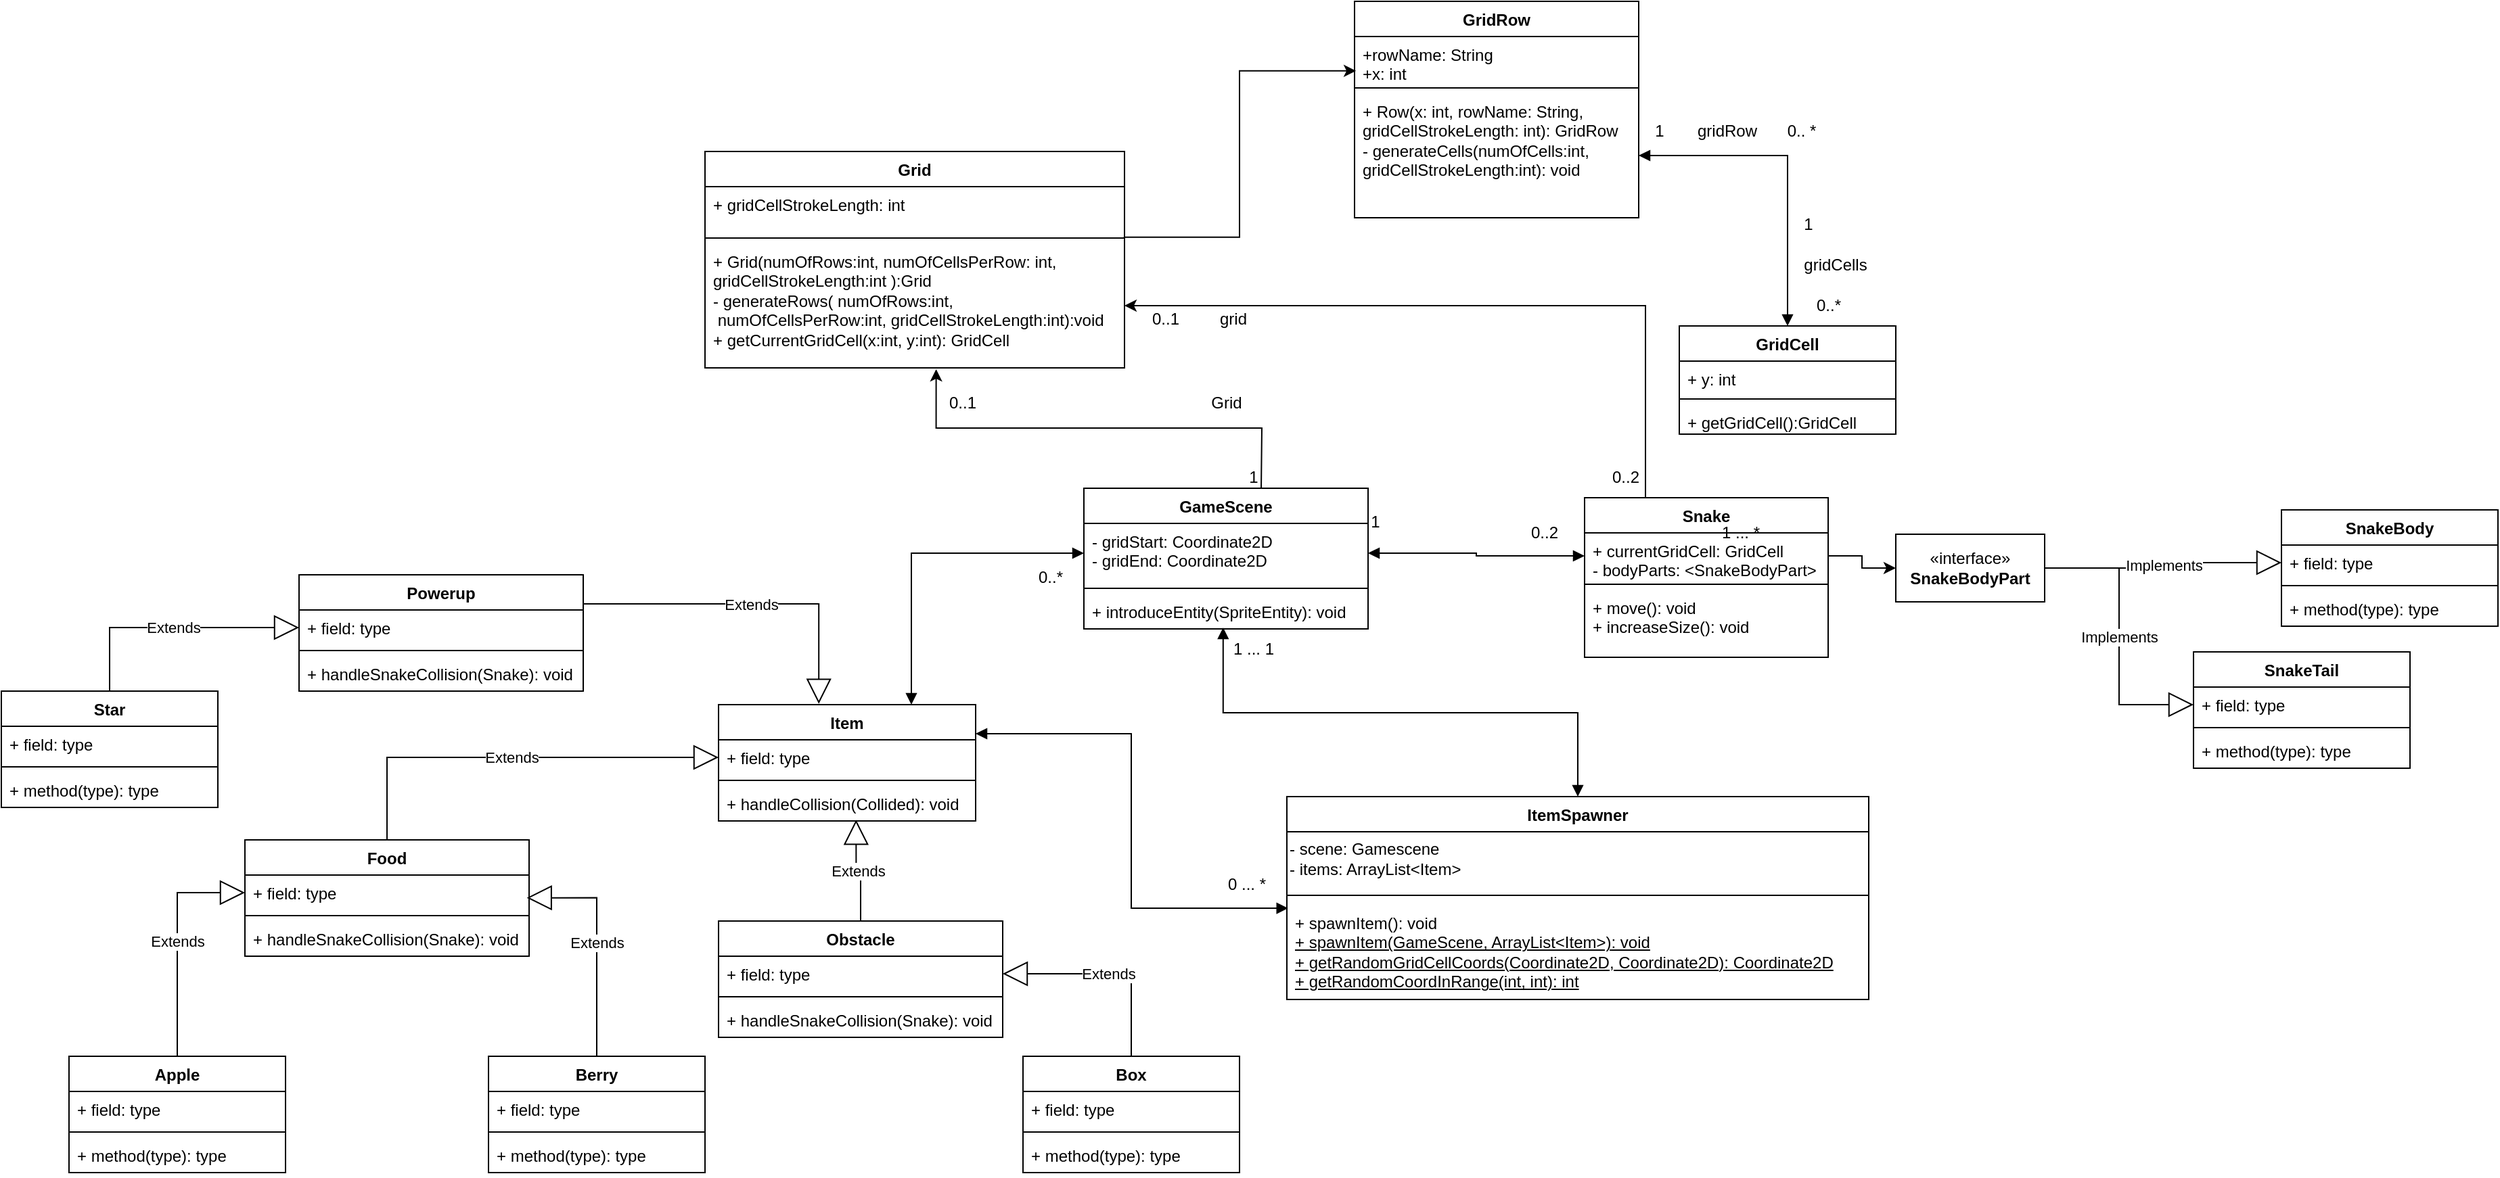 <mxfile version="21.6.8" type="device">
  <diagram name="Page-1" id="MCF7dSbkrIIll1OqpHnx">
    <mxGraphModel dx="2445" dy="1918" grid="1" gridSize="10" guides="1" tooltips="1" connect="1" arrows="1" fold="1" page="1" pageScale="1" pageWidth="850" pageHeight="1100" math="0" shadow="0">
      <root>
        <mxCell id="0" />
        <mxCell id="1" parent="0" />
        <mxCell id="9PEjHqLA53AQj2_8Kmjp-25" style="edgeStyle=orthogonalEdgeStyle;rounded=0;orthogonalLoop=1;jettySize=auto;html=1;exitX=0.25;exitY=0;exitDx=0;exitDy=0;entryX=1;entryY=0.5;entryDx=0;entryDy=0;" parent="1" source="qGIvIKASs_bQKBdTB44B-2" target="9PEjHqLA53AQj2_8Kmjp-12" edge="1">
          <mxGeometry relative="1" as="geometry">
            <mxPoint x="620" y="-60" as="targetPoint" />
          </mxGeometry>
        </mxCell>
        <mxCell id="qGIvIKASs_bQKBdTB44B-2" value="Snake" style="swimlane;fontStyle=1;align=center;verticalAlign=top;childLayout=stackLayout;horizontal=1;startSize=26;horizontalStack=0;resizeParent=1;resizeParentMax=0;resizeLast=0;collapsible=1;marginBottom=0;whiteSpace=wrap;html=1;" parent="1" vertex="1">
          <mxGeometry x="760" y="37" width="180" height="118" as="geometry" />
        </mxCell>
        <mxCell id="qGIvIKASs_bQKBdTB44B-3" value="+ currentGridCell: GridCell&lt;br&gt;- bodyParts: &amp;lt;SnakeBodyPart&amp;gt;" style="text;strokeColor=none;fillColor=none;align=left;verticalAlign=top;spacingLeft=4;spacingRight=4;overflow=hidden;rotatable=0;points=[[0,0.5],[1,0.5]];portConstraint=eastwest;whiteSpace=wrap;html=1;" parent="qGIvIKASs_bQKBdTB44B-2" vertex="1">
          <mxGeometry y="26" width="180" height="34" as="geometry" />
        </mxCell>
        <mxCell id="qGIvIKASs_bQKBdTB44B-4" value="" style="line;strokeWidth=1;fillColor=none;align=left;verticalAlign=middle;spacingTop=-1;spacingLeft=3;spacingRight=3;rotatable=0;labelPosition=right;points=[];portConstraint=eastwest;strokeColor=inherit;" parent="qGIvIKASs_bQKBdTB44B-2" vertex="1">
          <mxGeometry y="60" width="180" height="8" as="geometry" />
        </mxCell>
        <mxCell id="qGIvIKASs_bQKBdTB44B-5" value="+ move(): void&lt;div&gt;+ increaseSize(): void&lt;/div&gt;" style="text;strokeColor=none;fillColor=none;align=left;verticalAlign=top;spacingLeft=4;spacingRight=4;overflow=hidden;rotatable=0;points=[[0,0.5],[1,0.5]];portConstraint=eastwest;whiteSpace=wrap;html=1;" parent="qGIvIKASs_bQKBdTB44B-2" vertex="1">
          <mxGeometry y="68" width="180" height="50" as="geometry" />
        </mxCell>
        <mxCell id="qGIvIKASs_bQKBdTB44B-6" value="Item" style="swimlane;fontStyle=1;align=center;verticalAlign=top;childLayout=stackLayout;horizontal=1;startSize=26;horizontalStack=0;resizeParent=1;resizeParentMax=0;resizeLast=0;collapsible=1;marginBottom=0;whiteSpace=wrap;html=1;" parent="1" vertex="1">
          <mxGeometry x="120" y="190" width="190" height="86" as="geometry" />
        </mxCell>
        <mxCell id="qGIvIKASs_bQKBdTB44B-7" value="+ field: type" style="text;strokeColor=none;fillColor=none;align=left;verticalAlign=top;spacingLeft=4;spacingRight=4;overflow=hidden;rotatable=0;points=[[0,0.5],[1,0.5]];portConstraint=eastwest;whiteSpace=wrap;html=1;" parent="qGIvIKASs_bQKBdTB44B-6" vertex="1">
          <mxGeometry y="26" width="190" height="26" as="geometry" />
        </mxCell>
        <mxCell id="qGIvIKASs_bQKBdTB44B-8" value="" style="line;strokeWidth=1;fillColor=none;align=left;verticalAlign=middle;spacingTop=-1;spacingLeft=3;spacingRight=3;rotatable=0;labelPosition=right;points=[];portConstraint=eastwest;strokeColor=inherit;" parent="qGIvIKASs_bQKBdTB44B-6" vertex="1">
          <mxGeometry y="52" width="190" height="8" as="geometry" />
        </mxCell>
        <mxCell id="qGIvIKASs_bQKBdTB44B-9" value="+ handleCollision(Collided): void" style="text;strokeColor=none;fillColor=none;align=left;verticalAlign=top;spacingLeft=4;spacingRight=4;overflow=hidden;rotatable=0;points=[[0,0.5],[1,0.5]];portConstraint=eastwest;whiteSpace=wrap;html=1;" parent="qGIvIKASs_bQKBdTB44B-6" vertex="1">
          <mxGeometry y="60" width="190" height="26" as="geometry" />
        </mxCell>
        <mxCell id="qGIvIKASs_bQKBdTB44B-15" value="Food" style="swimlane;fontStyle=1;align=center;verticalAlign=top;childLayout=stackLayout;horizontal=1;startSize=26;horizontalStack=0;resizeParent=1;resizeParentMax=0;resizeLast=0;collapsible=1;marginBottom=0;whiteSpace=wrap;html=1;" parent="1" vertex="1">
          <mxGeometry x="-230" y="290" width="210" height="86" as="geometry" />
        </mxCell>
        <mxCell id="qGIvIKASs_bQKBdTB44B-16" value="+ field: type" style="text;strokeColor=none;fillColor=none;align=left;verticalAlign=top;spacingLeft=4;spacingRight=4;overflow=hidden;rotatable=0;points=[[0,0.5],[1,0.5]];portConstraint=eastwest;whiteSpace=wrap;html=1;" parent="qGIvIKASs_bQKBdTB44B-15" vertex="1">
          <mxGeometry y="26" width="210" height="26" as="geometry" />
        </mxCell>
        <mxCell id="qGIvIKASs_bQKBdTB44B-17" value="" style="line;strokeWidth=1;fillColor=none;align=left;verticalAlign=middle;spacingTop=-1;spacingLeft=3;spacingRight=3;rotatable=0;labelPosition=right;points=[];portConstraint=eastwest;strokeColor=inherit;" parent="qGIvIKASs_bQKBdTB44B-15" vertex="1">
          <mxGeometry y="52" width="210" height="8" as="geometry" />
        </mxCell>
        <mxCell id="qGIvIKASs_bQKBdTB44B-18" value="+ handleSnakeCollision(Snake): void" style="text;strokeColor=none;fillColor=none;align=left;verticalAlign=top;spacingLeft=4;spacingRight=4;overflow=hidden;rotatable=0;points=[[0,0.5],[1,0.5]];portConstraint=eastwest;whiteSpace=wrap;html=1;" parent="qGIvIKASs_bQKBdTB44B-15" vertex="1">
          <mxGeometry y="60" width="210" height="26" as="geometry" />
        </mxCell>
        <mxCell id="qGIvIKASs_bQKBdTB44B-19" value="Obstacle" style="swimlane;fontStyle=1;align=center;verticalAlign=top;childLayout=stackLayout;horizontal=1;startSize=26;horizontalStack=0;resizeParent=1;resizeParentMax=0;resizeLast=0;collapsible=1;marginBottom=0;whiteSpace=wrap;html=1;" parent="1" vertex="1">
          <mxGeometry x="120" y="350" width="210" height="86" as="geometry" />
        </mxCell>
        <mxCell id="qGIvIKASs_bQKBdTB44B-20" value="+ field: type" style="text;strokeColor=none;fillColor=none;align=left;verticalAlign=top;spacingLeft=4;spacingRight=4;overflow=hidden;rotatable=0;points=[[0,0.5],[1,0.5]];portConstraint=eastwest;whiteSpace=wrap;html=1;" parent="qGIvIKASs_bQKBdTB44B-19" vertex="1">
          <mxGeometry y="26" width="210" height="26" as="geometry" />
        </mxCell>
        <mxCell id="qGIvIKASs_bQKBdTB44B-21" value="" style="line;strokeWidth=1;fillColor=none;align=left;verticalAlign=middle;spacingTop=-1;spacingLeft=3;spacingRight=3;rotatable=0;labelPosition=right;points=[];portConstraint=eastwest;strokeColor=inherit;" parent="qGIvIKASs_bQKBdTB44B-19" vertex="1">
          <mxGeometry y="52" width="210" height="8" as="geometry" />
        </mxCell>
        <mxCell id="qGIvIKASs_bQKBdTB44B-22" value="+ handleSnakeCollision(Snake): void" style="text;strokeColor=none;fillColor=none;align=left;verticalAlign=top;spacingLeft=4;spacingRight=4;overflow=hidden;rotatable=0;points=[[0,0.5],[1,0.5]];portConstraint=eastwest;whiteSpace=wrap;html=1;" parent="qGIvIKASs_bQKBdTB44B-19" vertex="1">
          <mxGeometry y="60" width="210" height="26" as="geometry" />
        </mxCell>
        <mxCell id="qGIvIKASs_bQKBdTB44B-23" value="Extends" style="endArrow=block;endSize=16;endFill=0;html=1;rounded=0;entryX=0;entryY=0.5;entryDx=0;entryDy=0;exitX=0.5;exitY=0;exitDx=0;exitDy=0;edgeStyle=orthogonalEdgeStyle;" parent="1" source="qGIvIKASs_bQKBdTB44B-15" target="qGIvIKASs_bQKBdTB44B-7" edge="1">
          <mxGeometry width="160" relative="1" as="geometry">
            <mxPoint x="420" y="250" as="sourcePoint" />
            <mxPoint x="260" y="250" as="targetPoint" />
          </mxGeometry>
        </mxCell>
        <mxCell id="qGIvIKASs_bQKBdTB44B-24" value="Extends" style="endArrow=block;endSize=16;endFill=0;html=1;rounded=0;entryX=0.535;entryY=0.968;entryDx=0;entryDy=0;exitX=0.5;exitY=0;exitDx=0;exitDy=0;edgeStyle=orthogonalEdgeStyle;entryPerimeter=0;" parent="1" source="qGIvIKASs_bQKBdTB44B-19" target="qGIvIKASs_bQKBdTB44B-9" edge="1">
          <mxGeometry width="160" relative="1" as="geometry">
            <mxPoint x="140" y="266" as="sourcePoint" />
            <mxPoint x="200" y="189" as="targetPoint" />
          </mxGeometry>
        </mxCell>
        <mxCell id="qGIvIKASs_bQKBdTB44B-25" value="Apple" style="swimlane;fontStyle=1;align=center;verticalAlign=top;childLayout=stackLayout;horizontal=1;startSize=26;horizontalStack=0;resizeParent=1;resizeParentMax=0;resizeLast=0;collapsible=1;marginBottom=0;whiteSpace=wrap;html=1;" parent="1" vertex="1">
          <mxGeometry x="-360" y="450" width="160" height="86" as="geometry" />
        </mxCell>
        <mxCell id="qGIvIKASs_bQKBdTB44B-26" value="+ field: type" style="text;strokeColor=none;fillColor=none;align=left;verticalAlign=top;spacingLeft=4;spacingRight=4;overflow=hidden;rotatable=0;points=[[0,0.5],[1,0.5]];portConstraint=eastwest;whiteSpace=wrap;html=1;" parent="qGIvIKASs_bQKBdTB44B-25" vertex="1">
          <mxGeometry y="26" width="160" height="26" as="geometry" />
        </mxCell>
        <mxCell id="qGIvIKASs_bQKBdTB44B-27" value="" style="line;strokeWidth=1;fillColor=none;align=left;verticalAlign=middle;spacingTop=-1;spacingLeft=3;spacingRight=3;rotatable=0;labelPosition=right;points=[];portConstraint=eastwest;strokeColor=inherit;" parent="qGIvIKASs_bQKBdTB44B-25" vertex="1">
          <mxGeometry y="52" width="160" height="8" as="geometry" />
        </mxCell>
        <mxCell id="qGIvIKASs_bQKBdTB44B-28" value="+ method(type): type" style="text;strokeColor=none;fillColor=none;align=left;verticalAlign=top;spacingLeft=4;spacingRight=4;overflow=hidden;rotatable=0;points=[[0,0.5],[1,0.5]];portConstraint=eastwest;whiteSpace=wrap;html=1;" parent="qGIvIKASs_bQKBdTB44B-25" vertex="1">
          <mxGeometry y="60" width="160" height="26" as="geometry" />
        </mxCell>
        <mxCell id="qGIvIKASs_bQKBdTB44B-29" value="Berry" style="swimlane;fontStyle=1;align=center;verticalAlign=top;childLayout=stackLayout;horizontal=1;startSize=26;horizontalStack=0;resizeParent=1;resizeParentMax=0;resizeLast=0;collapsible=1;marginBottom=0;whiteSpace=wrap;html=1;" parent="1" vertex="1">
          <mxGeometry x="-50" y="450" width="160" height="86" as="geometry" />
        </mxCell>
        <mxCell id="qGIvIKASs_bQKBdTB44B-30" value="+ field: type" style="text;strokeColor=none;fillColor=none;align=left;verticalAlign=top;spacingLeft=4;spacingRight=4;overflow=hidden;rotatable=0;points=[[0,0.5],[1,0.5]];portConstraint=eastwest;whiteSpace=wrap;html=1;" parent="qGIvIKASs_bQKBdTB44B-29" vertex="1">
          <mxGeometry y="26" width="160" height="26" as="geometry" />
        </mxCell>
        <mxCell id="qGIvIKASs_bQKBdTB44B-31" value="" style="line;strokeWidth=1;fillColor=none;align=left;verticalAlign=middle;spacingTop=-1;spacingLeft=3;spacingRight=3;rotatable=0;labelPosition=right;points=[];portConstraint=eastwest;strokeColor=inherit;" parent="qGIvIKASs_bQKBdTB44B-29" vertex="1">
          <mxGeometry y="52" width="160" height="8" as="geometry" />
        </mxCell>
        <mxCell id="qGIvIKASs_bQKBdTB44B-32" value="+ method(type): type" style="text;strokeColor=none;fillColor=none;align=left;verticalAlign=top;spacingLeft=4;spacingRight=4;overflow=hidden;rotatable=0;points=[[0,0.5],[1,0.5]];portConstraint=eastwest;whiteSpace=wrap;html=1;" parent="qGIvIKASs_bQKBdTB44B-29" vertex="1">
          <mxGeometry y="60" width="160" height="26" as="geometry" />
        </mxCell>
        <mxCell id="qGIvIKASs_bQKBdTB44B-33" value="Extends" style="endArrow=block;endSize=16;endFill=0;html=1;rounded=0;entryX=0;entryY=0.5;entryDx=0;entryDy=0;exitX=0.5;exitY=0;exitDx=0;exitDy=0;edgeStyle=orthogonalEdgeStyle;" parent="1" source="qGIvIKASs_bQKBdTB44B-25" target="qGIvIKASs_bQKBdTB44B-16" edge="1">
          <mxGeometry width="160" relative="1" as="geometry">
            <mxPoint x="50" y="290" as="sourcePoint" />
            <mxPoint x="110" y="199" as="targetPoint" />
          </mxGeometry>
        </mxCell>
        <mxCell id="qGIvIKASs_bQKBdTB44B-34" value="Extends" style="endArrow=block;endSize=16;endFill=0;html=1;rounded=0;exitX=0.5;exitY=0;exitDx=0;exitDy=0;edgeStyle=orthogonalEdgeStyle;entryX=0.992;entryY=0.648;entryDx=0;entryDy=0;entryPerimeter=0;" parent="1" source="qGIvIKASs_bQKBdTB44B-29" target="qGIvIKASs_bQKBdTB44B-16" edge="1">
          <mxGeometry width="160" relative="1" as="geometry">
            <mxPoint x="60" y="300" as="sourcePoint" />
            <mxPoint x="150" y="320" as="targetPoint" />
          </mxGeometry>
        </mxCell>
        <mxCell id="qGIvIKASs_bQKBdTB44B-35" value="Box" style="swimlane;fontStyle=1;align=center;verticalAlign=top;childLayout=stackLayout;horizontal=1;startSize=26;horizontalStack=0;resizeParent=1;resizeParentMax=0;resizeLast=0;collapsible=1;marginBottom=0;whiteSpace=wrap;html=1;" parent="1" vertex="1">
          <mxGeometry x="345" y="450" width="160" height="86" as="geometry" />
        </mxCell>
        <mxCell id="qGIvIKASs_bQKBdTB44B-36" value="+ field: type" style="text;strokeColor=none;fillColor=none;align=left;verticalAlign=top;spacingLeft=4;spacingRight=4;overflow=hidden;rotatable=0;points=[[0,0.5],[1,0.5]];portConstraint=eastwest;whiteSpace=wrap;html=1;" parent="qGIvIKASs_bQKBdTB44B-35" vertex="1">
          <mxGeometry y="26" width="160" height="26" as="geometry" />
        </mxCell>
        <mxCell id="qGIvIKASs_bQKBdTB44B-37" value="" style="line;strokeWidth=1;fillColor=none;align=left;verticalAlign=middle;spacingTop=-1;spacingLeft=3;spacingRight=3;rotatable=0;labelPosition=right;points=[];portConstraint=eastwest;strokeColor=inherit;" parent="qGIvIKASs_bQKBdTB44B-35" vertex="1">
          <mxGeometry y="52" width="160" height="8" as="geometry" />
        </mxCell>
        <mxCell id="qGIvIKASs_bQKBdTB44B-38" value="+ method(type): type" style="text;strokeColor=none;fillColor=none;align=left;verticalAlign=top;spacingLeft=4;spacingRight=4;overflow=hidden;rotatable=0;points=[[0,0.5],[1,0.5]];portConstraint=eastwest;whiteSpace=wrap;html=1;" parent="qGIvIKASs_bQKBdTB44B-35" vertex="1">
          <mxGeometry y="60" width="160" height="26" as="geometry" />
        </mxCell>
        <mxCell id="qGIvIKASs_bQKBdTB44B-39" value="Extends" style="endArrow=block;endSize=16;endFill=0;html=1;rounded=0;exitX=0.5;exitY=0;exitDx=0;exitDy=0;edgeStyle=orthogonalEdgeStyle;entryX=1;entryY=0.5;entryDx=0;entryDy=0;" parent="1" source="qGIvIKASs_bQKBdTB44B-35" target="qGIvIKASs_bQKBdTB44B-20" edge="1">
          <mxGeometry width="160" relative="1" as="geometry">
            <mxPoint x="150" y="430" as="sourcePoint" />
            <mxPoint x="110" y="329" as="targetPoint" />
          </mxGeometry>
        </mxCell>
        <mxCell id="qGIvIKASs_bQKBdTB44B-40" value="Powerup" style="swimlane;fontStyle=1;align=center;verticalAlign=top;childLayout=stackLayout;horizontal=1;startSize=26;horizontalStack=0;resizeParent=1;resizeParentMax=0;resizeLast=0;collapsible=1;marginBottom=0;whiteSpace=wrap;html=1;" parent="1" vertex="1">
          <mxGeometry x="-190" y="94" width="210" height="86" as="geometry" />
        </mxCell>
        <mxCell id="qGIvIKASs_bQKBdTB44B-41" value="+ field: type" style="text;strokeColor=none;fillColor=none;align=left;verticalAlign=top;spacingLeft=4;spacingRight=4;overflow=hidden;rotatable=0;points=[[0,0.5],[1,0.5]];portConstraint=eastwest;whiteSpace=wrap;html=1;" parent="qGIvIKASs_bQKBdTB44B-40" vertex="1">
          <mxGeometry y="26" width="210" height="26" as="geometry" />
        </mxCell>
        <mxCell id="qGIvIKASs_bQKBdTB44B-42" value="" style="line;strokeWidth=1;fillColor=none;align=left;verticalAlign=middle;spacingTop=-1;spacingLeft=3;spacingRight=3;rotatable=0;labelPosition=right;points=[];portConstraint=eastwest;strokeColor=inherit;" parent="qGIvIKASs_bQKBdTB44B-40" vertex="1">
          <mxGeometry y="52" width="210" height="8" as="geometry" />
        </mxCell>
        <mxCell id="qGIvIKASs_bQKBdTB44B-43" value="+ handleSnakeCollision(Snake): void" style="text;strokeColor=none;fillColor=none;align=left;verticalAlign=top;spacingLeft=4;spacingRight=4;overflow=hidden;rotatable=0;points=[[0,0.5],[1,0.5]];portConstraint=eastwest;whiteSpace=wrap;html=1;" parent="qGIvIKASs_bQKBdTB44B-40" vertex="1">
          <mxGeometry y="60" width="210" height="26" as="geometry" />
        </mxCell>
        <mxCell id="qGIvIKASs_bQKBdTB44B-44" value="Extends" style="endArrow=block;endSize=16;endFill=0;html=1;rounded=0;entryX=0.39;entryY=-0.007;entryDx=0;entryDy=0;exitX=1;exitY=0.25;exitDx=0;exitDy=0;edgeStyle=orthogonalEdgeStyle;entryPerimeter=0;" parent="1" source="qGIvIKASs_bQKBdTB44B-40" target="qGIvIKASs_bQKBdTB44B-6" edge="1">
          <mxGeometry width="160" relative="1" as="geometry">
            <mxPoint x="120" y="280" as="sourcePoint" />
            <mxPoint x="200" y="189" as="targetPoint" />
          </mxGeometry>
        </mxCell>
        <mxCell id="qGIvIKASs_bQKBdTB44B-50" value="Star" style="swimlane;fontStyle=1;align=center;verticalAlign=top;childLayout=stackLayout;horizontal=1;startSize=26;horizontalStack=0;resizeParent=1;resizeParentMax=0;resizeLast=0;collapsible=1;marginBottom=0;whiteSpace=wrap;html=1;" parent="1" vertex="1">
          <mxGeometry x="-410" y="180" width="160" height="86" as="geometry" />
        </mxCell>
        <mxCell id="qGIvIKASs_bQKBdTB44B-51" value="+ field: type" style="text;strokeColor=none;fillColor=none;align=left;verticalAlign=top;spacingLeft=4;spacingRight=4;overflow=hidden;rotatable=0;points=[[0,0.5],[1,0.5]];portConstraint=eastwest;whiteSpace=wrap;html=1;" parent="qGIvIKASs_bQKBdTB44B-50" vertex="1">
          <mxGeometry y="26" width="160" height="26" as="geometry" />
        </mxCell>
        <mxCell id="qGIvIKASs_bQKBdTB44B-52" value="" style="line;strokeWidth=1;fillColor=none;align=left;verticalAlign=middle;spacingTop=-1;spacingLeft=3;spacingRight=3;rotatable=0;labelPosition=right;points=[];portConstraint=eastwest;strokeColor=inherit;" parent="qGIvIKASs_bQKBdTB44B-50" vertex="1">
          <mxGeometry y="52" width="160" height="8" as="geometry" />
        </mxCell>
        <mxCell id="qGIvIKASs_bQKBdTB44B-53" value="+ method(type): type" style="text;strokeColor=none;fillColor=none;align=left;verticalAlign=top;spacingLeft=4;spacingRight=4;overflow=hidden;rotatable=0;points=[[0,0.5],[1,0.5]];portConstraint=eastwest;whiteSpace=wrap;html=1;" parent="qGIvIKASs_bQKBdTB44B-50" vertex="1">
          <mxGeometry y="60" width="160" height="26" as="geometry" />
        </mxCell>
        <mxCell id="qGIvIKASs_bQKBdTB44B-54" value="Extends" style="endArrow=block;endSize=16;endFill=0;html=1;rounded=0;exitX=0.5;exitY=0;exitDx=0;exitDy=0;edgeStyle=orthogonalEdgeStyle;entryX=0;entryY=0.5;entryDx=0;entryDy=0;" parent="1" source="qGIvIKASs_bQKBdTB44B-50" target="qGIvIKASs_bQKBdTB44B-41" edge="1">
          <mxGeometry width="160" relative="1" as="geometry">
            <mxPoint x="120" y="91" as="sourcePoint" />
            <mxPoint x="262" y="149" as="targetPoint" />
          </mxGeometry>
        </mxCell>
        <mxCell id="-3KLwKhVpg1Zn16_drRb-19" style="edgeStyle=orthogonalEdgeStyle;rounded=0;orthogonalLoop=1;jettySize=auto;html=1;entryX=0.551;entryY=1.011;entryDx=0;entryDy=0;entryPerimeter=0;" parent="1" target="9PEjHqLA53AQj2_8Kmjp-12" edge="1">
          <mxGeometry relative="1" as="geometry">
            <mxPoint x="521.021" y="30" as="sourcePoint" />
            <mxPoint x="518.5" y="-60" as="targetPoint" />
          </mxGeometry>
        </mxCell>
        <mxCell id="qGIvIKASs_bQKBdTB44B-55" value="GameScene" style="swimlane;fontStyle=1;align=center;verticalAlign=top;childLayout=stackLayout;horizontal=1;startSize=26;horizontalStack=0;resizeParent=1;resizeParentMax=0;resizeLast=0;collapsible=1;marginBottom=0;whiteSpace=wrap;html=1;" parent="1" vertex="1">
          <mxGeometry x="390" y="30" width="210" height="104" as="geometry" />
        </mxCell>
        <mxCell id="qGIvIKASs_bQKBdTB44B-56" value="- gridStart: Coordinate2D&lt;br&gt;- gridEnd: Coordinate2D" style="text;strokeColor=none;fillColor=none;align=left;verticalAlign=top;spacingLeft=4;spacingRight=4;overflow=hidden;rotatable=0;points=[[0,0.5],[1,0.5]];portConstraint=eastwest;whiteSpace=wrap;html=1;" parent="qGIvIKASs_bQKBdTB44B-55" vertex="1">
          <mxGeometry y="26" width="210" height="44" as="geometry" />
        </mxCell>
        <mxCell id="qGIvIKASs_bQKBdTB44B-57" value="" style="line;strokeWidth=1;fillColor=none;align=left;verticalAlign=middle;spacingTop=-1;spacingLeft=3;spacingRight=3;rotatable=0;labelPosition=right;points=[];portConstraint=eastwest;strokeColor=inherit;" parent="qGIvIKASs_bQKBdTB44B-55" vertex="1">
          <mxGeometry y="70" width="210" height="8" as="geometry" />
        </mxCell>
        <mxCell id="qGIvIKASs_bQKBdTB44B-58" value="+ introduceEntity(SpriteEntity): void" style="text;strokeColor=none;fillColor=none;align=left;verticalAlign=top;spacingLeft=4;spacingRight=4;overflow=hidden;rotatable=0;points=[[0,0.5],[1,0.5]];portConstraint=eastwest;whiteSpace=wrap;html=1;" parent="qGIvIKASs_bQKBdTB44B-55" vertex="1">
          <mxGeometry y="78" width="210" height="26" as="geometry" />
        </mxCell>
        <mxCell id="qGIvIKASs_bQKBdTB44B-61" value="" style="endArrow=block;startArrow=block;endFill=1;startFill=1;html=1;rounded=0;exitX=0.75;exitY=0;exitDx=0;exitDy=0;entryX=0;entryY=0.5;entryDx=0;entryDy=0;edgeStyle=orthogonalEdgeStyle;" parent="1" source="qGIvIKASs_bQKBdTB44B-6" target="qGIvIKASs_bQKBdTB44B-56" edge="1">
          <mxGeometry width="160" relative="1" as="geometry">
            <mxPoint x="560" y="100" as="sourcePoint" />
            <mxPoint x="720" y="100" as="targetPoint" />
          </mxGeometry>
        </mxCell>
        <mxCell id="qGIvIKASs_bQKBdTB44B-63" value="" style="endArrow=block;startArrow=block;endFill=1;startFill=1;html=1;rounded=0;exitX=0;exitY=0.5;exitDx=0;exitDy=0;entryX=1;entryY=0.5;entryDx=0;entryDy=0;edgeStyle=orthogonalEdgeStyle;" parent="1" source="qGIvIKASs_bQKBdTB44B-3" target="qGIvIKASs_bQKBdTB44B-56" edge="1">
          <mxGeometry width="160" relative="1" as="geometry">
            <mxPoint x="320" y="150" as="sourcePoint" />
            <mxPoint x="450" y="79" as="targetPoint" />
          </mxGeometry>
        </mxCell>
        <mxCell id="-3KLwKhVpg1Zn16_drRb-20" value="0..1" style="text;html=1;align=center;verticalAlign=middle;resizable=0;points=[];autosize=1;strokeColor=none;fillColor=none;" parent="1" vertex="1">
          <mxGeometry x="280" y="-48" width="40" height="30" as="geometry" />
        </mxCell>
        <mxCell id="-3KLwKhVpg1Zn16_drRb-21" value="1" style="text;html=1;align=center;verticalAlign=middle;resizable=0;points=[];autosize=1;strokeColor=none;fillColor=none;" parent="1" vertex="1">
          <mxGeometry x="500" y="7" width="30" height="30" as="geometry" />
        </mxCell>
        <mxCell id="-3KLwKhVpg1Zn16_drRb-23" value="0..1" style="text;html=1;align=center;verticalAlign=middle;resizable=0;points=[];autosize=1;strokeColor=none;fillColor=none;" parent="1" vertex="1">
          <mxGeometry x="430" y="-110" width="40" height="30" as="geometry" />
        </mxCell>
        <mxCell id="-3KLwKhVpg1Zn16_drRb-24" value="0..2" style="text;html=1;align=center;verticalAlign=middle;resizable=0;points=[];autosize=1;strokeColor=none;fillColor=none;" parent="1" vertex="1">
          <mxGeometry x="770" y="7" width="40" height="30" as="geometry" />
        </mxCell>
        <mxCell id="-3KLwKhVpg1Zn16_drRb-25" value="1" style="text;html=1;align=center;verticalAlign=middle;resizable=0;points=[];autosize=1;strokeColor=none;fillColor=none;" parent="1" vertex="1">
          <mxGeometry x="590" y="40" width="30" height="30" as="geometry" />
        </mxCell>
        <mxCell id="-3KLwKhVpg1Zn16_drRb-26" value="0..2" style="text;html=1;align=center;verticalAlign=middle;resizable=0;points=[];autosize=1;strokeColor=none;fillColor=none;" parent="1" vertex="1">
          <mxGeometry x="710" y="48" width="40" height="30" as="geometry" />
        </mxCell>
        <mxCell id="-3KLwKhVpg1Zn16_drRb-28" value="Grid" style="text;html=1;align=center;verticalAlign=middle;resizable=0;points=[];autosize=1;strokeColor=none;fillColor=none;" parent="1" vertex="1">
          <mxGeometry x="470" y="-48" width="50" height="30" as="geometry" />
        </mxCell>
        <mxCell id="-3KLwKhVpg1Zn16_drRb-30" value="grid" style="text;html=1;align=center;verticalAlign=middle;resizable=0;points=[];autosize=1;strokeColor=none;fillColor=none;" parent="1" vertex="1">
          <mxGeometry x="480" y="-110" width="40" height="30" as="geometry" />
        </mxCell>
        <mxCell id="-3KLwKhVpg1Zn16_drRb-62" style="edgeStyle=orthogonalEdgeStyle;rounded=0;orthogonalLoop=1;jettySize=auto;html=1;entryX=0.005;entryY=0.747;entryDx=0;entryDy=0;entryPerimeter=0;" parent="1" edge="1">
          <mxGeometry relative="1" as="geometry">
            <mxPoint x="600" y="-117.0" as="sourcePoint" />
          </mxGeometry>
        </mxCell>
        <mxCell id="-3KLwKhVpg1Zn16_drRb-63" style="edgeStyle=orthogonalEdgeStyle;rounded=0;orthogonalLoop=1;jettySize=auto;html=1;entryX=-0.001;entryY=0.241;entryDx=0;entryDy=0;entryPerimeter=0;" parent="1" edge="1">
          <mxGeometry relative="1" as="geometry">
            <mxPoint x="870" y="-125" as="sourcePoint" />
          </mxGeometry>
        </mxCell>
        <mxCell id="-3KLwKhVpg1Zn16_drRb-76" value="0..*" style="text;html=1;align=center;verticalAlign=middle;resizable=0;points=[];autosize=1;strokeColor=none;fillColor=none;" parent="1" vertex="1">
          <mxGeometry x="345" y="81" width="40" height="30" as="geometry" />
        </mxCell>
        <mxCell id="wiakrV8rHJTcr8nScUGv-9" value="SnakeTail" style="swimlane;fontStyle=1;align=center;verticalAlign=top;childLayout=stackLayout;horizontal=1;startSize=26;horizontalStack=0;resizeParent=1;resizeParentMax=0;resizeLast=0;collapsible=1;marginBottom=0;whiteSpace=wrap;html=1;" parent="1" vertex="1">
          <mxGeometry x="1210" y="151" width="160" height="86" as="geometry" />
        </mxCell>
        <mxCell id="wiakrV8rHJTcr8nScUGv-10" value="+ field: type" style="text;strokeColor=none;fillColor=none;align=left;verticalAlign=top;spacingLeft=4;spacingRight=4;overflow=hidden;rotatable=0;points=[[0,0.5],[1,0.5]];portConstraint=eastwest;whiteSpace=wrap;html=1;" parent="wiakrV8rHJTcr8nScUGv-9" vertex="1">
          <mxGeometry y="26" width="160" height="26" as="geometry" />
        </mxCell>
        <mxCell id="wiakrV8rHJTcr8nScUGv-11" value="" style="line;strokeWidth=1;fillColor=none;align=left;verticalAlign=middle;spacingTop=-1;spacingLeft=3;spacingRight=3;rotatable=0;labelPosition=right;points=[];portConstraint=eastwest;strokeColor=inherit;" parent="wiakrV8rHJTcr8nScUGv-9" vertex="1">
          <mxGeometry y="52" width="160" height="8" as="geometry" />
        </mxCell>
        <mxCell id="wiakrV8rHJTcr8nScUGv-12" value="+ method(type): type" style="text;strokeColor=none;fillColor=none;align=left;verticalAlign=top;spacingLeft=4;spacingRight=4;overflow=hidden;rotatable=0;points=[[0,0.5],[1,0.5]];portConstraint=eastwest;whiteSpace=wrap;html=1;" parent="wiakrV8rHJTcr8nScUGv-9" vertex="1">
          <mxGeometry y="60" width="160" height="26" as="geometry" />
        </mxCell>
        <mxCell id="wiakrV8rHJTcr8nScUGv-13" value="SnakeBody" style="swimlane;fontStyle=1;align=center;verticalAlign=top;childLayout=stackLayout;horizontal=1;startSize=26;horizontalStack=0;resizeParent=1;resizeParentMax=0;resizeLast=0;collapsible=1;marginBottom=0;whiteSpace=wrap;html=1;" parent="1" vertex="1">
          <mxGeometry x="1275" y="46" width="160" height="86" as="geometry" />
        </mxCell>
        <mxCell id="wiakrV8rHJTcr8nScUGv-14" value="+ field: type" style="text;strokeColor=none;fillColor=none;align=left;verticalAlign=top;spacingLeft=4;spacingRight=4;overflow=hidden;rotatable=0;points=[[0,0.5],[1,0.5]];portConstraint=eastwest;whiteSpace=wrap;html=1;" parent="wiakrV8rHJTcr8nScUGv-13" vertex="1">
          <mxGeometry y="26" width="160" height="26" as="geometry" />
        </mxCell>
        <mxCell id="wiakrV8rHJTcr8nScUGv-15" value="" style="line;strokeWidth=1;fillColor=none;align=left;verticalAlign=middle;spacingTop=-1;spacingLeft=3;spacingRight=3;rotatable=0;labelPosition=right;points=[];portConstraint=eastwest;strokeColor=inherit;" parent="wiakrV8rHJTcr8nScUGv-13" vertex="1">
          <mxGeometry y="52" width="160" height="8" as="geometry" />
        </mxCell>
        <mxCell id="wiakrV8rHJTcr8nScUGv-16" value="+ method(type): type" style="text;strokeColor=none;fillColor=none;align=left;verticalAlign=top;spacingLeft=4;spacingRight=4;overflow=hidden;rotatable=0;points=[[0,0.5],[1,0.5]];portConstraint=eastwest;whiteSpace=wrap;html=1;" parent="wiakrV8rHJTcr8nScUGv-13" vertex="1">
          <mxGeometry y="60" width="160" height="26" as="geometry" />
        </mxCell>
        <mxCell id="wiakrV8rHJTcr8nScUGv-17" style="edgeStyle=orthogonalEdgeStyle;rounded=0;orthogonalLoop=1;jettySize=auto;html=1;entryX=0;entryY=0.5;entryDx=0;entryDy=0;" parent="1" source="qGIvIKASs_bQKBdTB44B-3" target="wiakrV8rHJTcr8nScUGv-22" edge="1">
          <mxGeometry relative="1" as="geometry">
            <mxPoint x="930" y="86" as="targetPoint" />
          </mxGeometry>
        </mxCell>
        <mxCell id="wiakrV8rHJTcr8nScUGv-18" value="1 ... *" style="text;html=1;align=center;verticalAlign=middle;resizable=0;points=[];autosize=1;strokeColor=none;fillColor=none;" parent="1" vertex="1">
          <mxGeometry x="850" y="48" width="50" height="30" as="geometry" />
        </mxCell>
        <mxCell id="wiakrV8rHJTcr8nScUGv-20" value="Implements" style="endArrow=block;endSize=16;endFill=0;html=1;rounded=0;exitX=1;exitY=0.5;exitDx=0;exitDy=0;entryX=0;entryY=0.5;entryDx=0;entryDy=0;edgeStyle=orthogonalEdgeStyle;" parent="1" source="wiakrV8rHJTcr8nScUGv-22" target="wiakrV8rHJTcr8nScUGv-14" edge="1">
          <mxGeometry width="160" relative="1" as="geometry">
            <mxPoint x="1090" y="86" as="sourcePoint" />
            <mxPoint x="1205" y="11" as="targetPoint" />
          </mxGeometry>
        </mxCell>
        <mxCell id="wiakrV8rHJTcr8nScUGv-21" value="Implements" style="endArrow=block;endSize=16;endFill=0;html=1;rounded=0;exitX=1;exitY=0.5;exitDx=0;exitDy=0;entryX=0;entryY=0.5;entryDx=0;entryDy=0;edgeStyle=orthogonalEdgeStyle;" parent="1" source="wiakrV8rHJTcr8nScUGv-22" target="wiakrV8rHJTcr8nScUGv-10" edge="1">
          <mxGeometry width="160" relative="1" as="geometry">
            <mxPoint x="1090" y="86" as="sourcePoint" />
            <mxPoint x="1205" y="123" as="targetPoint" />
          </mxGeometry>
        </mxCell>
        <mxCell id="wiakrV8rHJTcr8nScUGv-22" value="«interface»&lt;br&gt;&lt;b&gt;SnakeBodyPart&lt;/b&gt;" style="html=1;whiteSpace=wrap;" parent="1" vertex="1">
          <mxGeometry x="990" y="64" width="110" height="50" as="geometry" />
        </mxCell>
        <mxCell id="9PEjHqLA53AQj2_8Kmjp-5" value="GridCell" style="swimlane;fontStyle=1;align=center;verticalAlign=top;childLayout=stackLayout;horizontal=1;startSize=26;horizontalStack=0;resizeParent=1;resizeParentMax=0;resizeLast=0;collapsible=1;marginBottom=0;whiteSpace=wrap;html=1;" parent="1" vertex="1">
          <mxGeometry x="830" y="-90" width="160" height="80" as="geometry" />
        </mxCell>
        <mxCell id="9PEjHqLA53AQj2_8Kmjp-6" value="&lt;div&gt;+ y: int&lt;/div&gt;" style="text;strokeColor=none;fillColor=none;align=left;verticalAlign=top;spacingLeft=4;spacingRight=4;overflow=hidden;rotatable=0;points=[[0,0.5],[1,0.5]];portConstraint=eastwest;whiteSpace=wrap;html=1;" parent="9PEjHqLA53AQj2_8Kmjp-5" vertex="1">
          <mxGeometry y="26" width="160" height="24" as="geometry" />
        </mxCell>
        <mxCell id="9PEjHqLA53AQj2_8Kmjp-7" value="" style="line;strokeWidth=1;fillColor=none;align=left;verticalAlign=middle;spacingTop=-1;spacingLeft=3;spacingRight=3;rotatable=0;labelPosition=right;points=[];portConstraint=eastwest;strokeColor=inherit;" parent="9PEjHqLA53AQj2_8Kmjp-5" vertex="1">
          <mxGeometry y="50" width="160" height="8" as="geometry" />
        </mxCell>
        <mxCell id="9PEjHqLA53AQj2_8Kmjp-8" value="+ getGridCell():GridCell" style="text;strokeColor=none;fillColor=none;align=left;verticalAlign=top;spacingLeft=4;spacingRight=4;overflow=hidden;rotatable=0;points=[[0,0.5],[1,0.5]];portConstraint=eastwest;whiteSpace=wrap;html=1;" parent="9PEjHqLA53AQj2_8Kmjp-5" vertex="1">
          <mxGeometry y="58" width="160" height="22" as="geometry" />
        </mxCell>
        <mxCell id="9PEjHqLA53AQj2_8Kmjp-9" value="Grid" style="swimlane;fontStyle=1;align=center;verticalAlign=top;childLayout=stackLayout;horizontal=1;startSize=26;horizontalStack=0;resizeParent=1;resizeParentMax=0;resizeLast=0;collapsible=1;marginBottom=0;whiteSpace=wrap;html=1;" parent="1" vertex="1">
          <mxGeometry x="110" y="-219" width="310" height="160" as="geometry" />
        </mxCell>
        <mxCell id="9PEjHqLA53AQj2_8Kmjp-10" value="+ gridCellStrokeLength: int" style="text;strokeColor=none;fillColor=none;align=left;verticalAlign=top;spacingLeft=4;spacingRight=4;overflow=hidden;rotatable=0;points=[[0,0.5],[1,0.5]];portConstraint=eastwest;whiteSpace=wrap;html=1;" parent="9PEjHqLA53AQj2_8Kmjp-9" vertex="1">
          <mxGeometry y="26" width="310" height="34" as="geometry" />
        </mxCell>
        <mxCell id="9PEjHqLA53AQj2_8Kmjp-11" value="" style="line;strokeWidth=1;fillColor=none;align=left;verticalAlign=middle;spacingTop=-1;spacingLeft=3;spacingRight=3;rotatable=0;labelPosition=right;points=[];portConstraint=eastwest;strokeColor=inherit;" parent="9PEjHqLA53AQj2_8Kmjp-9" vertex="1">
          <mxGeometry y="60" width="310" height="8" as="geometry" />
        </mxCell>
        <mxCell id="9PEjHqLA53AQj2_8Kmjp-12" value="&lt;div&gt;+ Grid(numOfRows:int, numOfCellsPerRow: int,&lt;/div&gt;&lt;div&gt;gridCellStrokeLength:int ):Grid&lt;/div&gt;- generateRows(&amp;nbsp;&lt;span style=&quot;background-color: initial;&quot;&gt;numOfRows:int,&amp;nbsp; &amp;nbsp; &amp;nbsp;numOfCellsPerRow:int, gridCellStrokeLength:int):void&lt;/span&gt;&lt;div&gt;&lt;div&gt;+ getCurrentGridCell(x:int, y:int): GridCell&lt;/div&gt;&lt;/div&gt;" style="text;strokeColor=none;fillColor=none;align=left;verticalAlign=top;spacingLeft=4;spacingRight=4;overflow=hidden;rotatable=0;points=[[0,0.5],[1,0.5]];portConstraint=eastwest;whiteSpace=wrap;html=1;" parent="9PEjHqLA53AQj2_8Kmjp-9" vertex="1">
          <mxGeometry y="68" width="310" height="92" as="geometry" />
        </mxCell>
        <mxCell id="9PEjHqLA53AQj2_8Kmjp-13" value="0.. *" style="text;html=1;align=center;verticalAlign=middle;resizable=0;points=[];autosize=1;strokeColor=none;fillColor=none;" parent="1" vertex="1">
          <mxGeometry x="900" y="-249" width="40" height="30" as="geometry" />
        </mxCell>
        <mxCell id="9PEjHqLA53AQj2_8Kmjp-14" value="1" style="text;html=1;align=center;verticalAlign=middle;resizable=0;points=[];autosize=1;strokeColor=none;fillColor=none;" parent="1" vertex="1">
          <mxGeometry x="800" y="-249" width="30" height="30" as="geometry" />
        </mxCell>
        <mxCell id="9PEjHqLA53AQj2_8Kmjp-15" value="gridRow" style="text;html=1;align=center;verticalAlign=middle;resizable=0;points=[];autosize=1;strokeColor=none;fillColor=none;" parent="1" vertex="1">
          <mxGeometry x="830" y="-249" width="70" height="30" as="geometry" />
        </mxCell>
        <mxCell id="9PEjHqLA53AQj2_8Kmjp-17" value="GridRow" style="swimlane;fontStyle=1;align=center;verticalAlign=top;childLayout=stackLayout;horizontal=1;startSize=26;horizontalStack=0;resizeParent=1;resizeParentMax=0;resizeLast=0;collapsible=1;marginBottom=0;whiteSpace=wrap;html=1;" parent="1" vertex="1">
          <mxGeometry x="590" y="-330" width="210" height="160" as="geometry" />
        </mxCell>
        <mxCell id="9PEjHqLA53AQj2_8Kmjp-18" value="+rowName: String&lt;div&gt;+x: int&lt;/div&gt;" style="text;strokeColor=none;fillColor=none;align=left;verticalAlign=top;spacingLeft=4;spacingRight=4;overflow=hidden;rotatable=0;points=[[0,0.5],[1,0.5]];portConstraint=eastwest;whiteSpace=wrap;html=1;" parent="9PEjHqLA53AQj2_8Kmjp-17" vertex="1">
          <mxGeometry y="26" width="210" height="34" as="geometry" />
        </mxCell>
        <mxCell id="9PEjHqLA53AQj2_8Kmjp-19" value="" style="line;strokeWidth=1;fillColor=none;align=left;verticalAlign=middle;spacingTop=-1;spacingLeft=3;spacingRight=3;rotatable=0;labelPosition=right;points=[];portConstraint=eastwest;strokeColor=inherit;" parent="9PEjHqLA53AQj2_8Kmjp-17" vertex="1">
          <mxGeometry y="60" width="210" height="8" as="geometry" />
        </mxCell>
        <mxCell id="9PEjHqLA53AQj2_8Kmjp-20" value="+ Row(x: int, rowName: String, gridCellStrokeLength: int):&amp;nbsp;GridRow&lt;div&gt;&lt;div&gt;- generateCells(&lt;span style=&quot;background-color: initial;&quot;&gt;numOfCells:int,&lt;/span&gt;&lt;/div&gt;&lt;div&gt;gridCellStrokeLength:int&lt;span style=&quot;background-color: initial;&quot;&gt;): void&lt;/span&gt;&lt;/div&gt;&lt;/div&gt;" style="text;strokeColor=none;fillColor=none;align=left;verticalAlign=top;spacingLeft=4;spacingRight=4;overflow=hidden;rotatable=0;points=[[0,0.5],[1,0.5]];portConstraint=eastwest;whiteSpace=wrap;html=1;" parent="9PEjHqLA53AQj2_8Kmjp-17" vertex="1">
          <mxGeometry y="68" width="210" height="92" as="geometry" />
        </mxCell>
        <mxCell id="9PEjHqLA53AQj2_8Kmjp-21" style="edgeStyle=orthogonalEdgeStyle;rounded=0;orthogonalLoop=1;jettySize=auto;html=1;entryX=0.005;entryY=0.747;entryDx=0;entryDy=0;entryPerimeter=0;exitX=0.998;exitY=0.429;exitDx=0;exitDy=0;exitPerimeter=0;" parent="1" source="9PEjHqLA53AQj2_8Kmjp-11" target="9PEjHqLA53AQj2_8Kmjp-18" edge="1">
          <mxGeometry relative="1" as="geometry" />
        </mxCell>
        <mxCell id="9PEjHqLA53AQj2_8Kmjp-22" value="1" style="text;html=1;align=center;verticalAlign=middle;resizable=0;points=[];autosize=1;strokeColor=none;fillColor=none;" parent="1" vertex="1">
          <mxGeometry x="910" y="-180" width="30" height="30" as="geometry" />
        </mxCell>
        <mxCell id="9PEjHqLA53AQj2_8Kmjp-23" value="gridCells" style="text;html=1;align=center;verticalAlign=middle;resizable=0;points=[];autosize=1;strokeColor=none;fillColor=none;" parent="1" vertex="1">
          <mxGeometry x="910" y="-150" width="70" height="30" as="geometry" />
        </mxCell>
        <mxCell id="9PEjHqLA53AQj2_8Kmjp-24" value="0..*" style="text;html=1;align=center;verticalAlign=middle;resizable=0;points=[];autosize=1;strokeColor=none;fillColor=none;" parent="1" vertex="1">
          <mxGeometry x="920" y="-120" width="40" height="30" as="geometry" />
        </mxCell>
        <mxCell id="1G4cm3VeVNi3eeB3VyIH-5" value="ItemSpawner" style="swimlane;fontStyle=1;align=center;verticalAlign=top;childLayout=stackLayout;horizontal=1;startSize=26;horizontalStack=0;resizeParent=1;resizeParentMax=0;resizeLast=0;collapsible=1;marginBottom=0;whiteSpace=wrap;html=1;" parent="1" vertex="1">
          <mxGeometry x="540" y="258" width="430" height="150" as="geometry" />
        </mxCell>
        <mxCell id="bCviwOeYrOJwMf31UTSr-2" value="- scene: Gamescene&lt;br&gt;- items: ArrayList&amp;lt;Item&amp;gt;" style="text;html=1;align=left;verticalAlign=middle;resizable=0;points=[];autosize=1;strokeColor=none;fillColor=none;" parent="1G4cm3VeVNi3eeB3VyIH-5" vertex="1">
          <mxGeometry y="26" width="430" height="40" as="geometry" />
        </mxCell>
        <mxCell id="1G4cm3VeVNi3eeB3VyIH-7" value="" style="line;strokeWidth=1;fillColor=none;align=left;verticalAlign=middle;spacingTop=-1;spacingLeft=3;spacingRight=3;rotatable=0;labelPosition=right;points=[];portConstraint=eastwest;strokeColor=inherit;" parent="1G4cm3VeVNi3eeB3VyIH-5" vertex="1">
          <mxGeometry y="66" width="430" height="14" as="geometry" />
        </mxCell>
        <mxCell id="1G4cm3VeVNi3eeB3VyIH-8" value="+ spawnItem(): void&lt;br&gt;&lt;u&gt;+ spawnItem(GameScene, ArrayList&amp;lt;Item&amp;gt;): void&lt;br&gt;+ getRandomGridCellCoords(Coordinate2D, Coordinate2D): Coordinate2D&lt;br&gt;+ getRandomCoordInRange(int, int): int&lt;br&gt;&lt;/u&gt;" style="text;strokeColor=none;fillColor=none;align=left;verticalAlign=top;spacingLeft=4;spacingRight=4;overflow=hidden;rotatable=0;points=[[0,0.5],[1,0.5]];portConstraint=eastwest;whiteSpace=wrap;html=1;" parent="1G4cm3VeVNi3eeB3VyIH-5" vertex="1">
          <mxGeometry y="80" width="430" height="70" as="geometry" />
        </mxCell>
        <mxCell id="1G4cm3VeVNi3eeB3VyIH-9" value="" style="endArrow=block;startArrow=block;endFill=1;startFill=1;html=1;rounded=0;exitX=0.5;exitY=0;exitDx=0;exitDy=0;entryX=0.49;entryY=0.96;entryDx=0;entryDy=0;edgeStyle=orthogonalEdgeStyle;entryPerimeter=0;" parent="1" source="1G4cm3VeVNi3eeB3VyIH-5" target="qGIvIKASs_bQKBdTB44B-58" edge="1">
          <mxGeometry width="160" relative="1" as="geometry">
            <mxPoint x="280" y="150" as="sourcePoint" />
            <mxPoint x="400" y="88" as="targetPoint" />
          </mxGeometry>
        </mxCell>
        <mxCell id="1G4cm3VeVNi3eeB3VyIH-10" value="" style="endArrow=block;startArrow=block;endFill=1;startFill=1;html=1;rounded=0;exitX=0.002;exitY=0.036;exitDx=0;exitDy=0;entryX=1;entryY=0.25;entryDx=0;entryDy=0;edgeStyle=orthogonalEdgeStyle;exitPerimeter=0;" parent="1" source="1G4cm3VeVNi3eeB3VyIH-8" target="qGIvIKASs_bQKBdTB44B-6" edge="1">
          <mxGeometry width="160" relative="1" as="geometry">
            <mxPoint x="430" y="233.0" as="sourcePoint" />
            <mxPoint x="503" y="143" as="targetPoint" />
          </mxGeometry>
        </mxCell>
        <mxCell id="bCviwOeYrOJwMf31UTSr-3" value="" style="endArrow=block;startArrow=block;endFill=1;startFill=1;html=1;rounded=0;exitX=1;exitY=0.5;exitDx=0;exitDy=0;entryX=0.5;entryY=0;entryDx=0;entryDy=0;edgeStyle=orthogonalEdgeStyle;" parent="1" source="9PEjHqLA53AQj2_8Kmjp-20" target="9PEjHqLA53AQj2_8Kmjp-5" edge="1">
          <mxGeometry width="160" relative="1" as="geometry">
            <mxPoint x="832.5" y="-194.25" as="sourcePoint" />
            <mxPoint x="959.5" y="-306.25" as="targetPoint" />
          </mxGeometry>
        </mxCell>
        <mxCell id="bCviwOeYrOJwMf31UTSr-4" value="1 ... 1" style="text;html=1;align=center;verticalAlign=middle;resizable=0;points=[];autosize=1;strokeColor=none;fillColor=none;" parent="1" vertex="1">
          <mxGeometry x="490" y="134" width="50" height="30" as="geometry" />
        </mxCell>
        <mxCell id="bCviwOeYrOJwMf31UTSr-5" value="0 ... *" style="text;html=1;align=center;verticalAlign=middle;resizable=0;points=[];autosize=1;strokeColor=none;fillColor=none;" parent="1" vertex="1">
          <mxGeometry x="485" y="308" width="50" height="30" as="geometry" />
        </mxCell>
      </root>
    </mxGraphModel>
  </diagram>
</mxfile>
